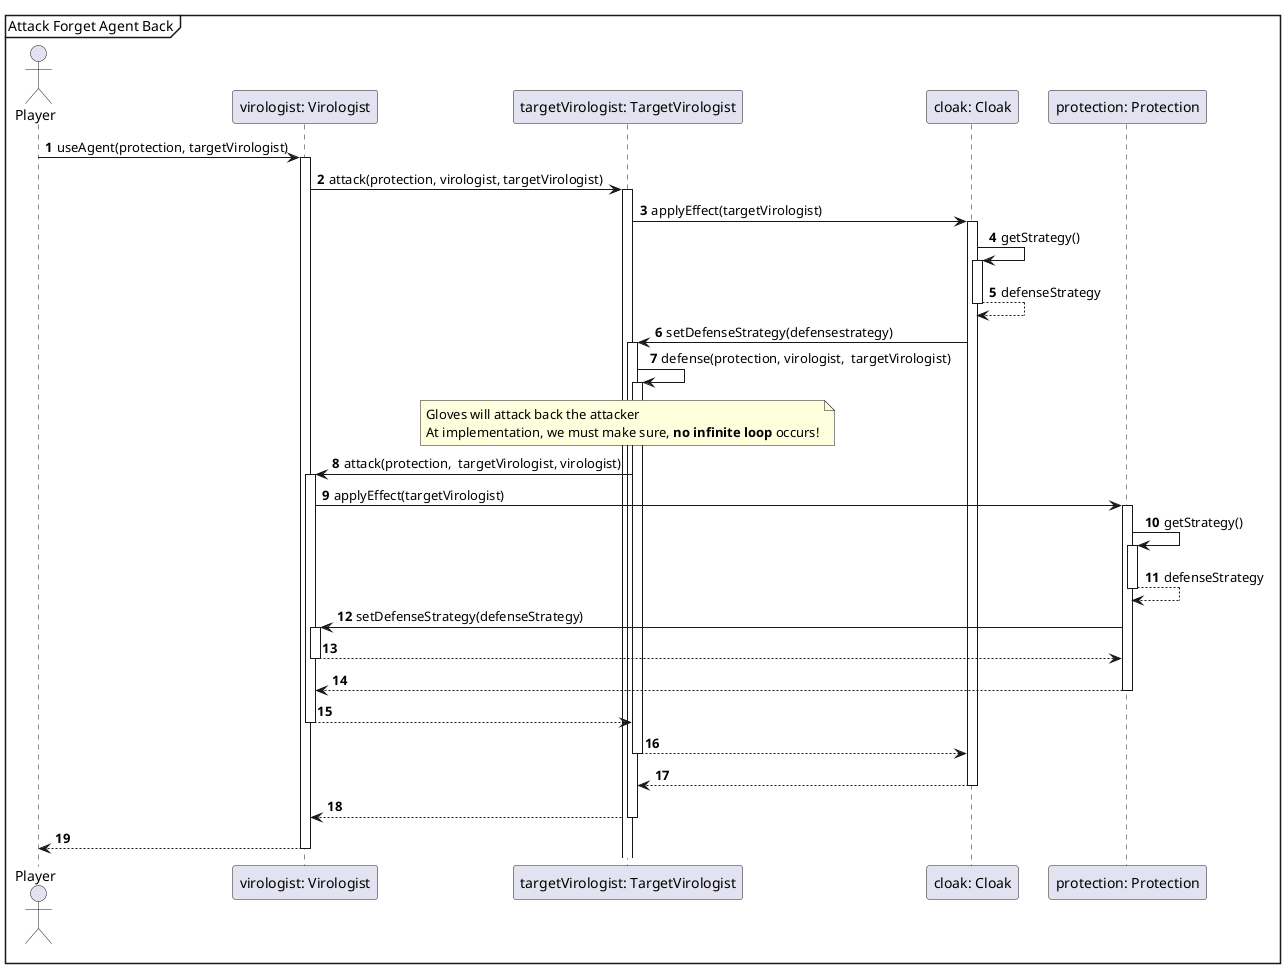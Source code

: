 @startuml
'https://plantuml.com/sequence-diagram

autonumber

mainframe Attack Forget Agent Back

actor Player

Player -> "virologist: Virologist"++: useAgent(protection, targetVirologist)
 "virologist: Virologist" -> "targetVirologist: TargetVirologist"++: attack(protection, virologist, targetVirologist)

 "targetVirologist: TargetVirologist" -> "cloak: Cloak" ++ : applyEffect(targetVirologist)

 "cloak: Cloak"  -> "cloak: Cloak" ++ : getStrategy()
 "cloak: Cloak"  --> "cloak: Cloak" -- : defenseStrategy

 "cloak: Cloak"  -> "targetVirologist: TargetVirologist"++: setDefenseStrategy(defensestrategy)

"targetVirologist: TargetVirologist" -> "targetVirologist: TargetVirologist"++: defense(protection, virologist,  targetVirologist)

note over "targetVirologist: TargetVirologist"
    Gloves will attack back the attacker
    At implementation, we must make sure, **no infinite loop** occurs!
end note

"targetVirologist: TargetVirologist" -> "virologist: Virologist"++: attack(protection,  targetVirologist, virologist)
"virologist: Virologist" -> "protection: Protection"++ : applyEffect(targetVirologist)

    "protection: Protection" -> "protection: Protection"++ : getStrategy()
    "protection: Protection" --> "protection: Protection"-- : defenseStrategy

    "protection: Protection" -> "virologist: Virologist"++: setDefenseStrategy(defenseStrategy)
    "virologist: Virologist" --> "protection: Protection"--
 "protection: Protection" --> "virologist: Virologist"--
"virologist: Virologist" --> "targetVirologist: TargetVirologist"--

"targetVirologist: TargetVirologist" --> "cloak: Cloak" --
"cloak: Cloak" --> "targetVirologist: TargetVirologist" --


"targetVirologist: TargetVirologist" --> "virologist: Virologist" --

"virologist: Virologist" --> Player --
@enduml